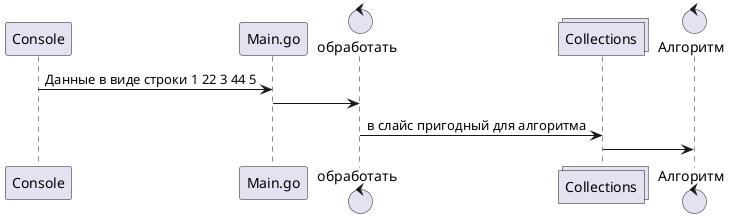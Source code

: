 @startuml
Console -> Main.go: Данные в виде строки 1 22 3 44 5
control  обработать as m2
collections Collections as m3
control  Алгоритм as m4

Main.go -> m2
m2 -> m3: в слайс пригодный для алгоритма
m3 -> m4

@enduml